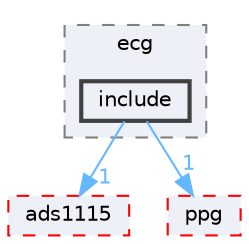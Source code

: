 digraph "Software/Firmware/project/ecg/include"
{
 // LATEX_PDF_SIZE
  bgcolor="transparent";
  edge [fontname=Helvetica,fontsize=10,labelfontname=Helvetica,labelfontsize=10];
  node [fontname=Helvetica,fontsize=10,shape=box,height=0.2,width=0.4];
  compound=true
  subgraph clusterdir_2bee69849a4f5579481b2253a42a2741 {
    graph [ bgcolor="#edf0f7", pencolor="grey50", label="ecg", fontname=Helvetica,fontsize=10 style="filled,dashed", URL="dir_2bee69849a4f5579481b2253a42a2741.html",tooltip=""]
  dir_960faa4f3fc034285cca4edf246f21ab [label="include", fillcolor="#edf0f7", color="grey25", style="filled,bold", URL="dir_960faa4f3fc034285cca4edf246f21ab.html",tooltip=""];
  }
  dir_970d6700fad0eea1fd73061d0f7b3c90 [label="ads1115", fillcolor="#edf0f7", color="red", style="filled,dashed", URL="dir_970d6700fad0eea1fd73061d0f7b3c90.html",tooltip=""];
  dir_b0bf7c56bb40bf9d82fb811d7dc25f65 [label="ppg", fillcolor="#edf0f7", color="red", style="filled,dashed", URL="dir_b0bf7c56bb40bf9d82fb811d7dc25f65.html",tooltip=""];
  dir_960faa4f3fc034285cca4edf246f21ab->dir_970d6700fad0eea1fd73061d0f7b3c90 [headlabel="1", labeldistance=1.5 headhref="dir_000006_000000.html" href="dir_000006_000000.html" color="steelblue1" fontcolor="steelblue1"];
  dir_960faa4f3fc034285cca4edf246f21ab->dir_b0bf7c56bb40bf9d82fb811d7dc25f65 [headlabel="1", labeldistance=1.5 headhref="dir_000006_000012.html" href="dir_000006_000012.html" color="steelblue1" fontcolor="steelblue1"];
}
